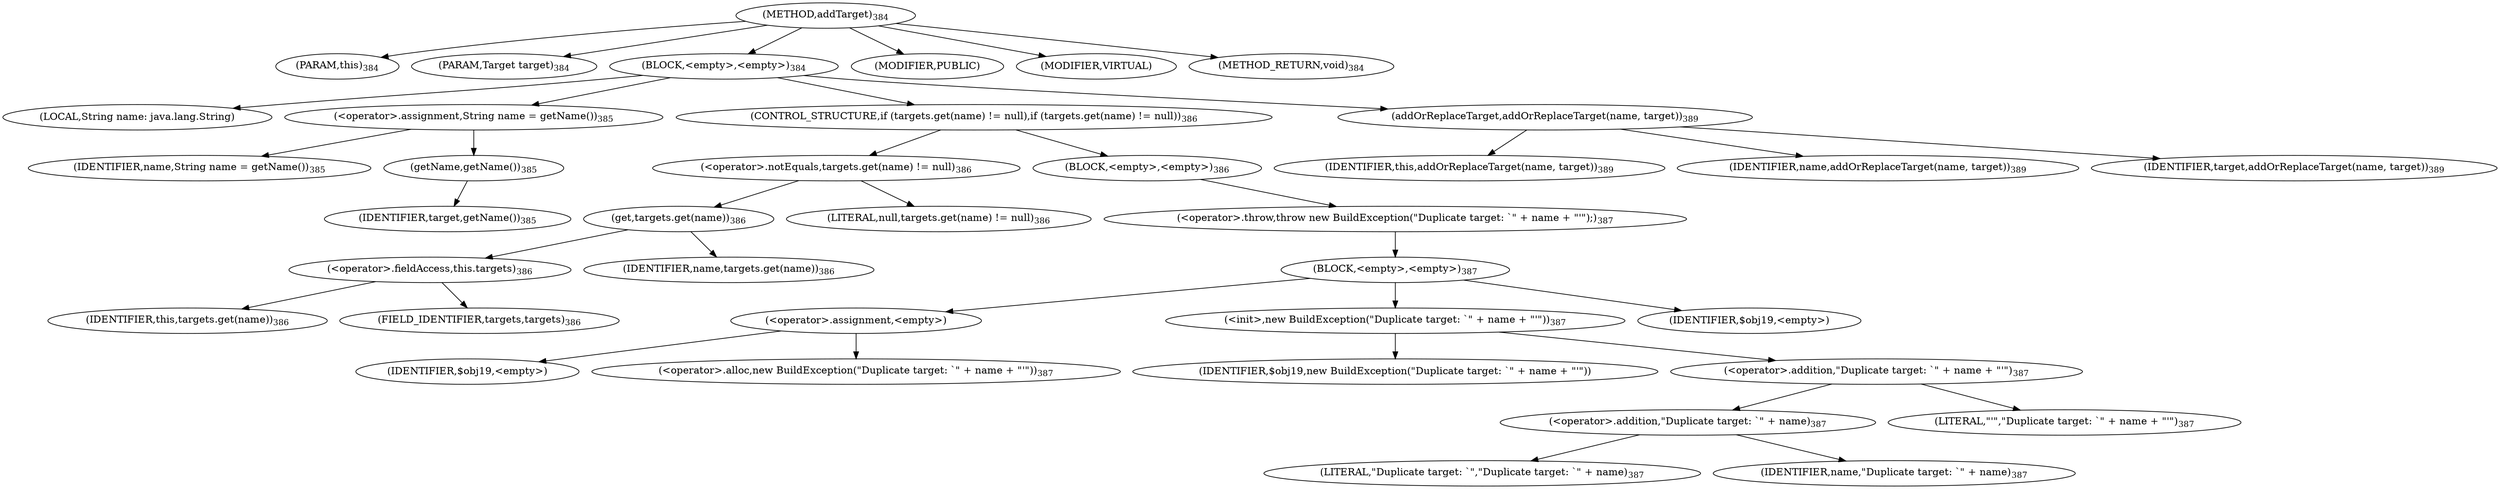 digraph "addTarget" {  
"1133" [label = <(METHOD,addTarget)<SUB>384</SUB>> ]
"56" [label = <(PARAM,this)<SUB>384</SUB>> ]
"1134" [label = <(PARAM,Target target)<SUB>384</SUB>> ]
"1135" [label = <(BLOCK,&lt;empty&gt;,&lt;empty&gt;)<SUB>384</SUB>> ]
"1136" [label = <(LOCAL,String name: java.lang.String)> ]
"1137" [label = <(&lt;operator&gt;.assignment,String name = getName())<SUB>385</SUB>> ]
"1138" [label = <(IDENTIFIER,name,String name = getName())<SUB>385</SUB>> ]
"1139" [label = <(getName,getName())<SUB>385</SUB>> ]
"1140" [label = <(IDENTIFIER,target,getName())<SUB>385</SUB>> ]
"1141" [label = <(CONTROL_STRUCTURE,if (targets.get(name) != null),if (targets.get(name) != null))<SUB>386</SUB>> ]
"1142" [label = <(&lt;operator&gt;.notEquals,targets.get(name) != null)<SUB>386</SUB>> ]
"1143" [label = <(get,targets.get(name))<SUB>386</SUB>> ]
"1144" [label = <(&lt;operator&gt;.fieldAccess,this.targets)<SUB>386</SUB>> ]
"1145" [label = <(IDENTIFIER,this,targets.get(name))<SUB>386</SUB>> ]
"1146" [label = <(FIELD_IDENTIFIER,targets,targets)<SUB>386</SUB>> ]
"1147" [label = <(IDENTIFIER,name,targets.get(name))<SUB>386</SUB>> ]
"1148" [label = <(LITERAL,null,targets.get(name) != null)<SUB>386</SUB>> ]
"1149" [label = <(BLOCK,&lt;empty&gt;,&lt;empty&gt;)<SUB>386</SUB>> ]
"1150" [label = <(&lt;operator&gt;.throw,throw new BuildException(&quot;Duplicate target: `&quot; + name + &quot;'&quot;);)<SUB>387</SUB>> ]
"1151" [label = <(BLOCK,&lt;empty&gt;,&lt;empty&gt;)<SUB>387</SUB>> ]
"1152" [label = <(&lt;operator&gt;.assignment,&lt;empty&gt;)> ]
"1153" [label = <(IDENTIFIER,$obj19,&lt;empty&gt;)> ]
"1154" [label = <(&lt;operator&gt;.alloc,new BuildException(&quot;Duplicate target: `&quot; + name + &quot;'&quot;))<SUB>387</SUB>> ]
"1155" [label = <(&lt;init&gt;,new BuildException(&quot;Duplicate target: `&quot; + name + &quot;'&quot;))<SUB>387</SUB>> ]
"1156" [label = <(IDENTIFIER,$obj19,new BuildException(&quot;Duplicate target: `&quot; + name + &quot;'&quot;))> ]
"1157" [label = <(&lt;operator&gt;.addition,&quot;Duplicate target: `&quot; + name + &quot;'&quot;)<SUB>387</SUB>> ]
"1158" [label = <(&lt;operator&gt;.addition,&quot;Duplicate target: `&quot; + name)<SUB>387</SUB>> ]
"1159" [label = <(LITERAL,&quot;Duplicate target: `&quot;,&quot;Duplicate target: `&quot; + name)<SUB>387</SUB>> ]
"1160" [label = <(IDENTIFIER,name,&quot;Duplicate target: `&quot; + name)<SUB>387</SUB>> ]
"1161" [label = <(LITERAL,&quot;'&quot;,&quot;Duplicate target: `&quot; + name + &quot;'&quot;)<SUB>387</SUB>> ]
"1162" [label = <(IDENTIFIER,$obj19,&lt;empty&gt;)> ]
"1163" [label = <(addOrReplaceTarget,addOrReplaceTarget(name, target))<SUB>389</SUB>> ]
"55" [label = <(IDENTIFIER,this,addOrReplaceTarget(name, target))<SUB>389</SUB>> ]
"1164" [label = <(IDENTIFIER,name,addOrReplaceTarget(name, target))<SUB>389</SUB>> ]
"1165" [label = <(IDENTIFIER,target,addOrReplaceTarget(name, target))<SUB>389</SUB>> ]
"1166" [label = <(MODIFIER,PUBLIC)> ]
"1167" [label = <(MODIFIER,VIRTUAL)> ]
"1168" [label = <(METHOD_RETURN,void)<SUB>384</SUB>> ]
  "1133" -> "56" 
  "1133" -> "1134" 
  "1133" -> "1135" 
  "1133" -> "1166" 
  "1133" -> "1167" 
  "1133" -> "1168" 
  "1135" -> "1136" 
  "1135" -> "1137" 
  "1135" -> "1141" 
  "1135" -> "1163" 
  "1137" -> "1138" 
  "1137" -> "1139" 
  "1139" -> "1140" 
  "1141" -> "1142" 
  "1141" -> "1149" 
  "1142" -> "1143" 
  "1142" -> "1148" 
  "1143" -> "1144" 
  "1143" -> "1147" 
  "1144" -> "1145" 
  "1144" -> "1146" 
  "1149" -> "1150" 
  "1150" -> "1151" 
  "1151" -> "1152" 
  "1151" -> "1155" 
  "1151" -> "1162" 
  "1152" -> "1153" 
  "1152" -> "1154" 
  "1155" -> "1156" 
  "1155" -> "1157" 
  "1157" -> "1158" 
  "1157" -> "1161" 
  "1158" -> "1159" 
  "1158" -> "1160" 
  "1163" -> "55" 
  "1163" -> "1164" 
  "1163" -> "1165" 
}
